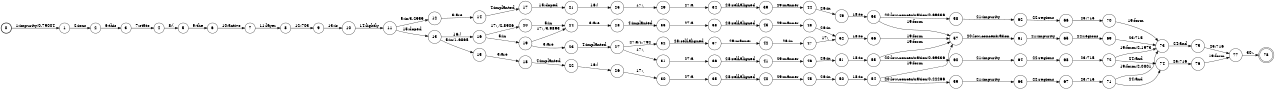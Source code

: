 digraph FST {
rankdir = LR;
size = "8.5,11";
label = "";
center = 1;
orientation = Portrait;
ranksep = "0.4";
nodesep = "0.25";
0 [label = "0", shape = circle, style = bold, fontsize = 14]
	0 -> 1 [label = "1:impurity/0.79004", fontsize = 14];
1 [label = "1", shape = circle, style = solid, fontsize = 14]
	1 -> 2 [label = "2:ions", fontsize = 14];
2 [label = "2", shape = circle, style = solid, fontsize = 14]
	2 -> 3 [label = "6:this", fontsize = 14];
3 [label = "3", shape = circle, style = solid, fontsize = 14]
	3 -> 4 [label = "7:state", fontsize = 14];
4 [label = "4", shape = circle, style = solid, fontsize = 14]
	4 -> 5 [label = "8:(", fontsize = 14];
5 [label = "5", shape = circle, style = solid, fontsize = 14]
	5 -> 6 [label = "9:the", fontsize = 14];
6 [label = "6", shape = circle, style = solid, fontsize = 14]
	6 -> 7 [label = "10:active", fontsize = 14];
7 [label = "7", shape = circle, style = solid, fontsize = 14]
	7 -> 8 [label = "11:layer", fontsize = 14];
8 [label = "8", shape = circle, style = solid, fontsize = 14]
	8 -> 9 [label = "12:703", fontsize = 14];
9 [label = "9", shape = circle, style = solid, fontsize = 14]
	9 -> 10 [label = "13:is", fontsize = 14];
10 [label = "10", shape = circle, style = solid, fontsize = 14]
	10 -> 11 [label = "14:lightly", fontsize = 14];
11 [label = "11", shape = circle, style = solid, fontsize = 14]
	11 -> 12 [label = "5:in/3.2959", fontsize = 14];
	11 -> 13 [label = "15:doped", fontsize = 14];
12 [label = "12", shape = circle, style = solid, fontsize = 14]
	12 -> 14 [label = "3:are", fontsize = 14];
13 [label = "13", shape = circle, style = solid, fontsize = 14]
	13 -> 15 [label = "5:in/1.6865", fontsize = 14];
	13 -> 16 [label = "16:)", fontsize = 14];
14 [label = "14", shape = circle, style = solid, fontsize = 14]
	14 -> 17 [label = "4:implanted", fontsize = 14];
15 [label = "15", shape = circle, style = solid, fontsize = 14]
	15 -> 18 [label = "3:are", fontsize = 14];
16 [label = "16", shape = circle, style = solid, fontsize = 14]
	16 -> 19 [label = "5:in", fontsize = 14];
	16 -> 20 [label = "17:,/2.8906", fontsize = 14];
17 [label = "17", shape = circle, style = solid, fontsize = 14]
	17 -> 21 [label = "15:doped", fontsize = 14];
18 [label = "18", shape = circle, style = solid, fontsize = 14]
	18 -> 22 [label = "4:implanted", fontsize = 14];
19 [label = "19", shape = circle, style = solid, fontsize = 14]
	19 -> 23 [label = "3:are", fontsize = 14];
	19 -> 24 [label = "17:,/3.9893", fontsize = 14];
20 [label = "20", shape = circle, style = solid, fontsize = 14]
	20 -> 24 [label = "5:in", fontsize = 14];
21 [label = "21", shape = circle, style = solid, fontsize = 14]
	21 -> 25 [label = "16:)", fontsize = 14];
22 [label = "22", shape = circle, style = solid, fontsize = 14]
	22 -> 26 [label = "16:)", fontsize = 14];
23 [label = "23", shape = circle, style = solid, fontsize = 14]
	23 -> 27 [label = "4:implanted", fontsize = 14];
24 [label = "24", shape = circle, style = solid, fontsize = 14]
	24 -> 28 [label = "3:are", fontsize = 14];
25 [label = "25", shape = circle, style = solid, fontsize = 14]
	25 -> 29 [label = "17:,", fontsize = 14];
26 [label = "26", shape = circle, style = solid, fontsize = 14]
	26 -> 30 [label = "17:,", fontsize = 14];
27 [label = "27", shape = circle, style = solid, fontsize = 14]
	27 -> 31 [label = "17:,", fontsize = 14];
	27 -> 32 [label = "27:a/1.792", fontsize = 14];
28 [label = "28", shape = circle, style = solid, fontsize = 14]
	28 -> 33 [label = "4:implanted", fontsize = 14];
29 [label = "29", shape = circle, style = solid, fontsize = 14]
	29 -> 34 [label = "27:a", fontsize = 14];
30 [label = "30", shape = circle, style = solid, fontsize = 14]
	30 -> 35 [label = "27:a", fontsize = 14];
31 [label = "31", shape = circle, style = solid, fontsize = 14]
	31 -> 36 [label = "27:a", fontsize = 14];
32 [label = "32", shape = circle, style = solid, fontsize = 14]
	32 -> 37 [label = "28:self-aligned", fontsize = 14];
33 [label = "33", shape = circle, style = solid, fontsize = 14]
	33 -> 38 [label = "27:a", fontsize = 14];
34 [label = "34", shape = circle, style = solid, fontsize = 14]
	34 -> 39 [label = "28:self-aligned", fontsize = 14];
35 [label = "35", shape = circle, style = solid, fontsize = 14]
	35 -> 40 [label = "28:self-aligned", fontsize = 14];
36 [label = "36", shape = circle, style = solid, fontsize = 14]
	36 -> 41 [label = "28:self-aligned", fontsize = 14];
37 [label = "37", shape = circle, style = solid, fontsize = 14]
	37 -> 42 [label = "29:manner", fontsize = 14];
38 [label = "38", shape = circle, style = solid, fontsize = 14]
	38 -> 43 [label = "28:self-aligned", fontsize = 14];
39 [label = "39", shape = circle, style = solid, fontsize = 14]
	39 -> 44 [label = "29:manner", fontsize = 14];
40 [label = "40", shape = circle, style = solid, fontsize = 14]
	40 -> 45 [label = "29:manner", fontsize = 14];
41 [label = "41", shape = circle, style = solid, fontsize = 14]
	41 -> 46 [label = "29:manner", fontsize = 14];
42 [label = "42", shape = circle, style = solid, fontsize = 14]
	42 -> 47 [label = "26:in", fontsize = 14];
43 [label = "43", shape = circle, style = solid, fontsize = 14]
	43 -> 48 [label = "29:manner", fontsize = 14];
44 [label = "44", shape = circle, style = solid, fontsize = 14]
	44 -> 49 [label = "26:in", fontsize = 14];
45 [label = "45", shape = circle, style = solid, fontsize = 14]
	45 -> 50 [label = "26:in", fontsize = 14];
46 [label = "46", shape = circle, style = solid, fontsize = 14]
	46 -> 51 [label = "26:in", fontsize = 14];
47 [label = "47", shape = circle, style = solid, fontsize = 14]
	47 -> 52 [label = "17:,", fontsize = 14];
48 [label = "48", shape = circle, style = solid, fontsize = 14]
	48 -> 52 [label = "26:in", fontsize = 14];
49 [label = "49", shape = circle, style = solid, fontsize = 14]
	49 -> 53 [label = "18:to", fontsize = 14];
50 [label = "50", shape = circle, style = solid, fontsize = 14]
	50 -> 54 [label = "18:to", fontsize = 14];
51 [label = "51", shape = circle, style = solid, fontsize = 14]
	51 -> 55 [label = "18:to", fontsize = 14];
52 [label = "52", shape = circle, style = solid, fontsize = 14]
	52 -> 56 [label = "18:to", fontsize = 14];
53 [label = "53", shape = circle, style = solid, fontsize = 14]
	53 -> 57 [label = "19:form", fontsize = 14];
	53 -> 58 [label = "20:low-concentration/0.69336", fontsize = 14];
54 [label = "54", shape = circle, style = solid, fontsize = 14]
	54 -> 57 [label = "19:form", fontsize = 14];
	54 -> 59 [label = "20:low-concentration/0.22266", fontsize = 14];
55 [label = "55", shape = circle, style = solid, fontsize = 14]
	55 -> 57 [label = "19:form", fontsize = 14];
	55 -> 60 [label = "20:low-concentration/0.69336", fontsize = 14];
56 [label = "56", shape = circle, style = solid, fontsize = 14]
	56 -> 57 [label = "19:form", fontsize = 14];
57 [label = "57", shape = circle, style = solid, fontsize = 14]
	57 -> 61 [label = "20:low-concentration", fontsize = 14];
58 [label = "58", shape = circle, style = solid, fontsize = 14]
	58 -> 62 [label = "21:impurity", fontsize = 14];
59 [label = "59", shape = circle, style = solid, fontsize = 14]
	59 -> 63 [label = "21:impurity", fontsize = 14];
60 [label = "60", shape = circle, style = solid, fontsize = 14]
	60 -> 64 [label = "21:impurity", fontsize = 14];
61 [label = "61", shape = circle, style = solid, fontsize = 14]
	61 -> 65 [label = "21:impurity", fontsize = 14];
62 [label = "62", shape = circle, style = solid, fontsize = 14]
	62 -> 66 [label = "22:regions", fontsize = 14];
63 [label = "63", shape = circle, style = solid, fontsize = 14]
	63 -> 67 [label = "22:regions", fontsize = 14];
64 [label = "64", shape = circle, style = solid, fontsize = 14]
	64 -> 68 [label = "22:regions", fontsize = 14];
65 [label = "65", shape = circle, style = solid, fontsize = 14]
	65 -> 69 [label = "22:regions", fontsize = 14];
66 [label = "66", shape = circle, style = solid, fontsize = 14]
	66 -> 70 [label = "23:715", fontsize = 14];
67 [label = "67", shape = circle, style = solid, fontsize = 14]
	67 -> 71 [label = "23:715", fontsize = 14];
68 [label = "68", shape = circle, style = solid, fontsize = 14]
	68 -> 72 [label = "23:715", fontsize = 14];
69 [label = "69", shape = circle, style = solid, fontsize = 14]
	69 -> 73 [label = "23:715", fontsize = 14];
70 [label = "70", shape = circle, style = solid, fontsize = 14]
	70 -> 73 [label = "19:form", fontsize = 14];
71 [label = "71", shape = circle, style = solid, fontsize = 14]
	71 -> 73 [label = "19:form/2.0801", fontsize = 14];
	71 -> 74 [label = "24:and", fontsize = 14];
72 [label = "72", shape = circle, style = solid, fontsize = 14]
	72 -> 73 [label = "19:form/2.1973", fontsize = 14];
	72 -> 74 [label = "24:and", fontsize = 14];
73 [label = "73", shape = circle, style = solid, fontsize = 14]
	73 -> 75 [label = "24:and", fontsize = 14];
74 [label = "74", shape = circle, style = solid, fontsize = 14]
	74 -> 76 [label = "25:716", fontsize = 14];
75 [label = "75", shape = circle, style = solid, fontsize = 14]
	75 -> 77 [label = "25:716", fontsize = 14];
76 [label = "76", shape = circle, style = solid, fontsize = 14]
	76 -> 77 [label = "19:form", fontsize = 14];
77 [label = "77", shape = circle, style = solid, fontsize = 14]
	77 -> 78 [label = "30:.", fontsize = 14];
78 [label = "78", shape = doublecircle, style = solid, fontsize = 14]
}
